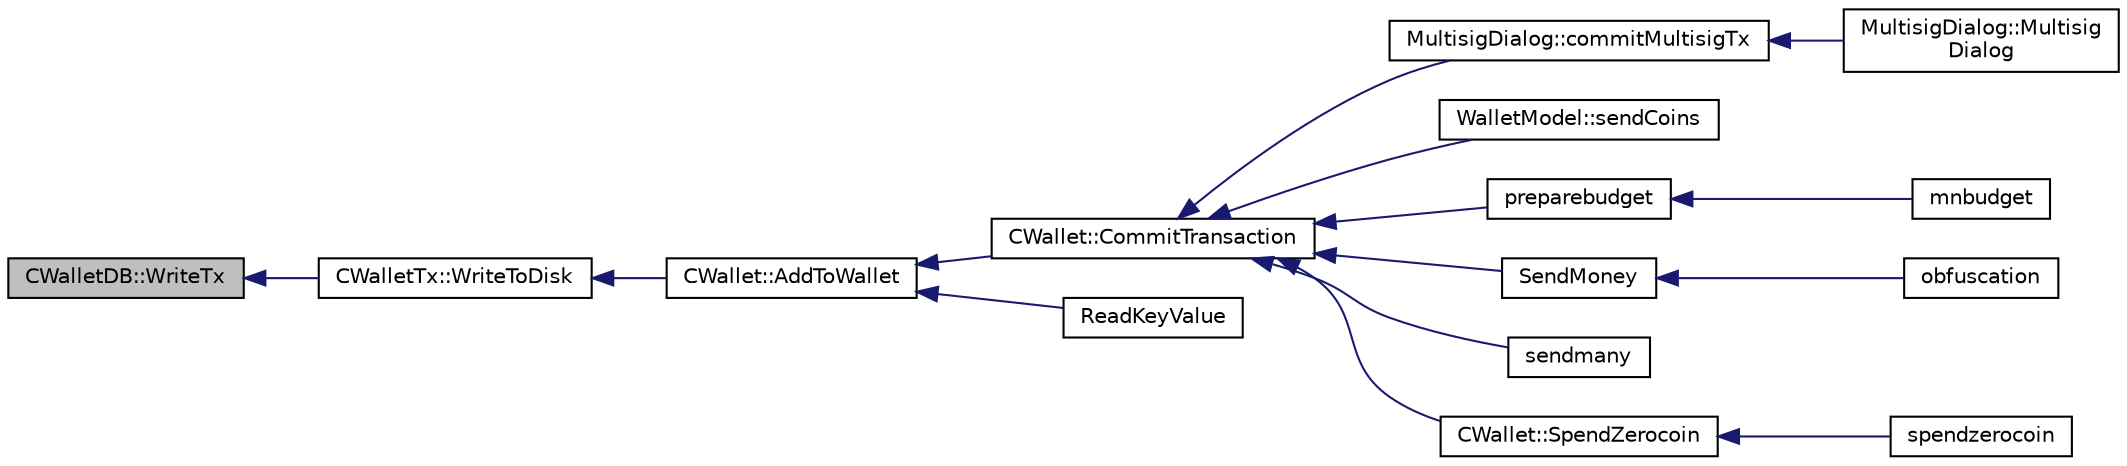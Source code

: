 digraph "CWalletDB::WriteTx"
{
  edge [fontname="Helvetica",fontsize="10",labelfontname="Helvetica",labelfontsize="10"];
  node [fontname="Helvetica",fontsize="10",shape=record];
  rankdir="LR";
  Node358 [label="CWalletDB::WriteTx",height=0.2,width=0.4,color="black", fillcolor="grey75", style="filled", fontcolor="black"];
  Node358 -> Node359 [dir="back",color="midnightblue",fontsize="10",style="solid",fontname="Helvetica"];
  Node359 [label="CWalletTx::WriteToDisk",height=0.2,width=0.4,color="black", fillcolor="white", style="filled",URL="$group__map_wallet.html#gada0e71d717dd360faf047de54eef4942"];
  Node359 -> Node360 [dir="back",color="midnightblue",fontsize="10",style="solid",fontname="Helvetica"];
  Node360 [label="CWallet::AddToWallet",height=0.2,width=0.4,color="black", fillcolor="white", style="filled",URL="$group__map_wallet.html#gadf34c789fd6eab1eeed22ef16837f558"];
  Node360 -> Node361 [dir="back",color="midnightblue",fontsize="10",style="solid",fontname="Helvetica"];
  Node361 [label="CWallet::CommitTransaction",height=0.2,width=0.4,color="black", fillcolor="white", style="filled",URL="$group___actions.html#gaa13fbeaebd271f910a54cc5b82d73fde",tooltip="Call after CreateTransaction unless you want to abort. "];
  Node361 -> Node362 [dir="back",color="midnightblue",fontsize="10",style="solid",fontname="Helvetica"];
  Node362 [label="MultisigDialog::commitMultisigTx",height=0.2,width=0.4,color="black", fillcolor="white", style="filled",URL="$class_multisig_dialog.html#a4b8f46adc64493a801bffb464b7c09ea"];
  Node362 -> Node363 [dir="back",color="midnightblue",fontsize="10",style="solid",fontname="Helvetica"];
  Node363 [label="MultisigDialog::Multisig\lDialog",height=0.2,width=0.4,color="black", fillcolor="white", style="filled",URL="$class_multisig_dialog.html#af8ff2a9f6dc05a9468d955cb428c6474"];
  Node361 -> Node364 [dir="back",color="midnightblue",fontsize="10",style="solid",fontname="Helvetica"];
  Node364 [label="WalletModel::sendCoins",height=0.2,width=0.4,color="black", fillcolor="white", style="filled",URL="$class_wallet_model.html#a53443aca544c824550f21e5f87e4ec39"];
  Node361 -> Node365 [dir="back",color="midnightblue",fontsize="10",style="solid",fontname="Helvetica"];
  Node365 [label="preparebudget",height=0.2,width=0.4,color="black", fillcolor="white", style="filled",URL="$rpcmasternode-budget_8cpp.html#a8c07f1b00f74d9d2227428a552679b8c"];
  Node365 -> Node366 [dir="back",color="midnightblue",fontsize="10",style="solid",fontname="Helvetica"];
  Node366 [label="mnbudget",height=0.2,width=0.4,color="black", fillcolor="white", style="filled",URL="$rpcmasternode-budget_8cpp.html#aeabbf924be4d2ce4bedb28a394e1fc6b"];
  Node361 -> Node367 [dir="back",color="midnightblue",fontsize="10",style="solid",fontname="Helvetica"];
  Node367 [label="SendMoney",height=0.2,width=0.4,color="black", fillcolor="white", style="filled",URL="$rpcmasternode_8cpp.html#a49669702f73a24c1d1dc5a08d7c0785f"];
  Node367 -> Node368 [dir="back",color="midnightblue",fontsize="10",style="solid",fontname="Helvetica"];
  Node368 [label="obfuscation",height=0.2,width=0.4,color="black", fillcolor="white", style="filled",URL="$rpcmasternode_8cpp.html#a6cdbacc257b42445f0c6122a061af2ca"];
  Node361 -> Node369 [dir="back",color="midnightblue",fontsize="10",style="solid",fontname="Helvetica"];
  Node369 [label="sendmany",height=0.2,width=0.4,color="black", fillcolor="white", style="filled",URL="$rpcwallet_8cpp.html#adeb5f23f20fb4e589dab23cadf75c92d"];
  Node361 -> Node370 [dir="back",color="midnightblue",fontsize="10",style="solid",fontname="Helvetica"];
  Node370 [label="CWallet::SpendZerocoin",height=0.2,width=0.4,color="black", fillcolor="white", style="filled",URL="$class_c_wallet.html#aedd0ae4e683ee642272e170b7afd33fe"];
  Node370 -> Node371 [dir="back",color="midnightblue",fontsize="10",style="solid",fontname="Helvetica"];
  Node371 [label="spendzerocoin",height=0.2,width=0.4,color="black", fillcolor="white", style="filled",URL="$rpcwallet_8cpp.html#adea64c692ec279a1a3a2c9143f264955"];
  Node360 -> Node372 [dir="back",color="midnightblue",fontsize="10",style="solid",fontname="Helvetica"];
  Node372 [label="ReadKeyValue",height=0.2,width=0.4,color="black", fillcolor="white", style="filled",URL="$walletdb_8cpp.html#ad1f171cf096f5479805a06fc20480343"];
}

